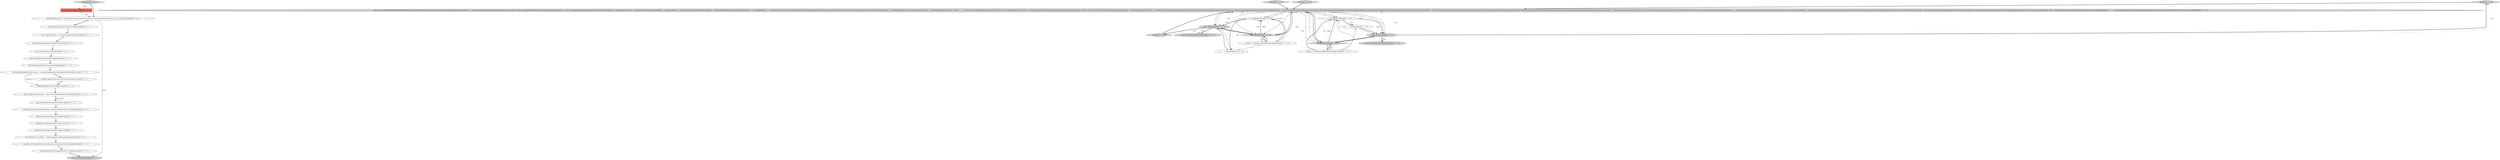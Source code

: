 digraph {
22 [style = filled, label = "plot.setInsets(new RectangleInsets(0,0,0,5.0))@@@21@@@['0', '0', '1']", fillcolor = white, shape = ellipse image = "AAA0AAABBB3BBB"];
26 [style = filled, label = "final CategoryAxis domainAxis = new NoOverlapCategoryAxis(null)@@@13@@@['0', '0', '1']", fillcolor = white, shape = ellipse image = "AAA0AAABBB3BBB"];
15 [style = filled, label = "toString['0', '1', '0']", fillcolor = lightgray, shape = diamond image = "AAA0AAABBB2BBB"];
27 [style = filled, label = "plot.setRangeGridlinePaint(Color.black)@@@9@@@['0', '0', '1']", fillcolor = white, shape = ellipse image = "AAA0AAABBB3BBB"];
17 [style = filled, label = "chart.setBackgroundPaint(Color.white)@@@4@@@['0', '0', '1']", fillcolor = white, shape = ellipse image = "AAA0AAABBB3BBB"];
32 [style = filled, label = "CategoryDataset ds@@@2@@@['0', '0', '1']", fillcolor = tomato, shape = box image = "AAA0AAABBB3BBB"];
33 [style = filled, label = "plot.setOutlinePaint(null)@@@7@@@['0', '0', '1']", fillcolor = white, shape = ellipse image = "AAA0AAABBB3BBB"];
11 [style = filled, label = "l += ' ' + s@@@34@@@['0', '1', '0']", fillcolor = white, shape = ellipse image = "AAA0AAABBB2BBB"];
3 [style = filled, label = "s != null@@@34@@@['1', '0', '0']", fillcolor = white, shape = diamond image = "AAA0AAABBB1BBB"];
14 [style = filled, label = "getColor['0', '1', '0']", fillcolor = lightgray, shape = diamond image = "AAA0AAABBB2BBB"];
19 [style = filled, label = "configureRenderer(renderer)@@@12@@@['0', '0', '1']", fillcolor = white, shape = ellipse image = "AAA0AAABBB3BBB"];
25 [style = filled, label = "rangeAxis.setStandardTickUnits(NumberAxis.createIntegerTickUnits())@@@20@@@['0', '0', '1']", fillcolor = white, shape = ellipse image = "AAA0AAABBB3BBB"];
0 [style = filled, label = "getBuildTimeGraph['1', '0', '0']", fillcolor = lightgray, shape = diamond image = "AAA0AAABBB1BBB"];
28 [style = filled, label = "renderer.setBaseStroke(new BasicStroke(3))@@@11@@@['0', '0', '1']", fillcolor = white, shape = ellipse image = "AAA0AAABBB3BBB"];
6 [style = filled, label = "toString['1', '0', '0']", fillcolor = lightgray, shape = diamond image = "AAA0AAABBB1BBB"];
38 [style = filled, label = "plot.setDomainAxis(domainAxis)@@@14@@@['0', '0', '1']", fillcolor = white, shape = ellipse image = "AAA0AAABBB3BBB"];
13 [style = filled, label = "s != null@@@34@@@['0', '1', '0']", fillcolor = white, shape = diamond image = "AAA0AAABBB2BBB"];
10 [style = filled, label = "String s = ((Build)run).getBuiltOnStr()@@@33@@@['0', '1', '0']", fillcolor = white, shape = ellipse image = "AAA0AAABBB2BBB"];
8 [style = filled, label = "return ColorPalette.BLUE@@@25@@@['1', '0', '0']", fillcolor = lightgray, shape = ellipse image = "AAA0AAABBB1BBB"];
1 [style = filled, label = "return new Graph(getLastBuildTime(),500,400){@Override protected JFreeChart createGraph(){class ChartLabel{ChartLabel(Run r){this.run = r}public int compareTo(ChartLabel that){return this.run.number - that.run.number}@Override public boolean equals(Object o){if (o == null || !.isAssignableFrom(o.getClass())) {return false}ChartLabel that = (ChartLabel)oreturn run == that.run}public Color getColor(){Result r = run.getResult()if (r == Result.FAILURE) return ColorPalette.REDif (r == Result.UNSTABLE) return ColorPalette.YELLOWif (r == Result.ABORTED || r == Result.NOT_BUILT) return ColorPalette.GREYreturn ColorPalette.BLUE}@Override public int hashCode(){return run.hashCode()}@Override public String toString(){String l = run.getDisplayName()if (run instanceof Build) {String s = ((Build)run).getBuiltOnStr()if (s != null) l += ' ' + s}return l}}DataSetBuilder<String,ChartLabel> data = new DataSetBuilder<>()for (Run r : getNewBuilds()){if (r.isBuilding()) continuedata.add(((double)r.getDuration()) / (1000 * 60),\"min\",new ChartLabel(r))}final CategoryDataset dataset = data.build()final JFreeChart chart = ChartFactory.createStackedAreaChart(null,null,Messages.Job_minutes(),dataset,PlotOrientation.VERTICAL,false,true,false)chart.setBackgroundPaint(Color.white)final CategoryPlot plot = chart.getCategoryPlot()plot.setBackgroundPaint(Color.WHITE)plot.setOutlinePaint(null)plot.setForegroundAlpha(0.8f)plot.setRangeGridlinesVisible(true)plot.setRangeGridlinePaint(Color.black)CategoryAxis domainAxis = new ShiftedCategoryAxis(null)plot.setDomainAxis(domainAxis)domainAxis.setCategoryLabelPositions(CategoryLabelPositions.UP_90)domainAxis.setLowerMargin(0.0)domainAxis.setUpperMargin(0.0)domainAxis.setCategoryMargin(0.0)final NumberAxis rangeAxis = (NumberAxis)plot.getRangeAxis()ChartUtil.adjustChebyshev(dataset,rangeAxis)rangeAxis.setStandardTickUnits(NumberAxis.createIntegerTickUnits())StackedAreaRenderer ar = new StackedAreaRenderer2(){@Override public Paint getItemPaint(int row,int column){ChartLabel key = (ChartLabel)dataset.getColumnKey(column)return key.getColor()}@Override public String generateURL(CategoryDataset dataset,int row,int column){ChartLabel label = (ChartLabel)dataset.getColumnKey(column)return String.valueOf(label.run.number)}@Override public String generateToolTip(CategoryDataset dataset,int row,int column){ChartLabel label = (ChartLabel)dataset.getColumnKey(column)return label.run.getDisplayName() + \" : \" + label.run.getDurationString()}}plot.setRenderer(ar)plot.setInsets(new RectangleInsets(0,0,0,5.0))return chart}}@@@3@@@['1', '1', '0']", fillcolor = lightgray, shape = ellipse image = "AAA0AAABBB1BBB"];
35 [style = filled, label = "final JFreeChart chart = ChartFactory.createLineChart(null,null,null,ds,PlotOrientation.VERTICAL,true,true,false)@@@3@@@['0', '0', '1']", fillcolor = white, shape = ellipse image = "AAA0AAABBB3BBB"];
7 [style = filled, label = "getColor['1', '0', '0']", fillcolor = lightgray, shape = diamond image = "AAA0AAABBB1BBB"];
30 [style = filled, label = "domainAxis.setLowerMargin(0.0)@@@16@@@['0', '0', '1']", fillcolor = white, shape = ellipse image = "AAA0AAABBB3BBB"];
12 [style = filled, label = "return l@@@36@@@['0', '1', '0']", fillcolor = lightgray, shape = ellipse image = "AAA0AAABBB2BBB"];
16 [style = filled, label = "return ColorPalette.BLUE@@@25@@@['0', '1', '0']", fillcolor = lightgray, shape = ellipse image = "AAA0AAABBB2BBB"];
24 [style = filled, label = "final LineAndShapeRenderer renderer = (LineAndShapeRenderer)plot.getRenderer()@@@10@@@['0', '0', '1']", fillcolor = white, shape = ellipse image = "AAA0AAABBB3BBB"];
20 [style = filled, label = "final CategoryPlot plot = chart.getCategoryPlot()@@@5@@@['0', '0', '1']", fillcolor = white, shape = ellipse image = "AAA0AAABBB3BBB"];
21 [style = filled, label = "domainAxis.setCategoryLabelPositions(CategoryLabelPositions.UP_90)@@@15@@@['0', '0', '1']", fillcolor = white, shape = ellipse image = "AAA0AAABBB3BBB"];
36 [style = filled, label = "domainAxis.setCategoryMargin(0.0)@@@18@@@['0', '0', '1']", fillcolor = white, shape = ellipse image = "AAA0AAABBB3BBB"];
23 [style = filled, label = "plot.setBackgroundPaint(Color.WHITE)@@@6@@@['0', '0', '1']", fillcolor = white, shape = ellipse image = "AAA0AAABBB3BBB"];
18 [style = filled, label = "domainAxis.setUpperMargin(0.0)@@@17@@@['0', '0', '1']", fillcolor = white, shape = ellipse image = "AAA0AAABBB3BBB"];
9 [style = filled, label = "getBuildTimeGraph['0', '1', '0']", fillcolor = lightgray, shape = diamond image = "AAA0AAABBB2BBB"];
4 [style = filled, label = "return l@@@36@@@['1', '0', '0']", fillcolor = lightgray, shape = ellipse image = "AAA0AAABBB1BBB"];
34 [style = filled, label = "final NumberAxis rangeAxis = (NumberAxis)plot.getRangeAxis()@@@19@@@['0', '0', '1']", fillcolor = white, shape = ellipse image = "AAA0AAABBB3BBB"];
37 [style = filled, label = "createChart['0', '0', '1']", fillcolor = lightgray, shape = diamond image = "AAA0AAABBB3BBB"];
31 [style = filled, label = "plot.setRangeGridlinesVisible(true)@@@8@@@['0', '0', '1']", fillcolor = white, shape = ellipse image = "AAA0AAABBB3BBB"];
5 [style = filled, label = "l += ' ' + s@@@34@@@['1', '0', '0']", fillcolor = white, shape = ellipse image = "AAA0AAABBB1BBB"];
29 [style = filled, label = "return chart@@@22@@@['0', '0', '1']", fillcolor = lightgray, shape = ellipse image = "AAA0AAABBB3BBB"];
2 [style = filled, label = "String s = ((Build)run).getBuiltOnStr()@@@33@@@['1', '0', '0']", fillcolor = white, shape = ellipse image = "AAA0AAABBB1BBB"];
22->29 [style = bold, label=""];
4->6 [style = bold, label=""];
20->23 [style = bold, label=""];
26->38 [style = bold, label=""];
0->4 [style = bold, label=""];
11->12 [style = bold, label=""];
15->1 [style = bold, label=""];
37->35 [style = bold, label=""];
9->13 [style = dotted, label="true"];
3->4 [style = dotted, label="false"];
11->12 [style = solid, label="l"];
4->8 [style = bold, label=""];
9->10 [style = dotted, label="true"];
12->16 [style = bold, label=""];
13->12 [style = bold, label=""];
13->11 [style = bold, label=""];
37->32 [style = dotted, label="true"];
1->12 [style = solid, label="l"];
7->1 [style = bold, label=""];
34->25 [style = bold, label=""];
24->19 [style = solid, label="renderer"];
9->12 [style = bold, label=""];
12->16 [style = dotted, label="false"];
9->13 [style = dotted, label="false"];
1->9 [style = bold, label=""];
35->17 [style = bold, label=""];
33->31 [style = bold, label=""];
1->13 [style = solid, label="o"];
23->33 [style = bold, label=""];
28->19 [style = bold, label=""];
13->12 [style = dotted, label="false"];
2->3 [style = bold, label=""];
12->9 [style = bold, label=""];
2->1 [style = dotted, label="true"];
1->13 [style = solid, label="r"];
1->9 [style = solid, label="r"];
19->26 [style = bold, label=""];
4->8 [style = dotted, label="false"];
12->1 [style = dotted, label="true"];
9->10 [style = bold, label=""];
1->0 [style = bold, label=""];
0->2 [style = dotted, label="true"];
1->3 [style = solid, label="o"];
1->3 [style = solid, label="r"];
10->13 [style = solid, label="s"];
10->1 [style = dotted, label="true"];
1->4 [style = solid, label="r"];
30->18 [style = bold, label=""];
13->11 [style = dotted, label="true"];
0->3 [style = dotted, label="true"];
21->30 [style = bold, label=""];
2->5 [style = solid, label="s"];
1->9 [style = solid, label="o"];
0->3 [style = bold, label=""];
4->1 [style = dotted, label="true"];
17->20 [style = bold, label=""];
5->4 [style = bold, label=""];
5->4 [style = solid, label="l"];
38->21 [style = bold, label=""];
10->13 [style = bold, label=""];
1->0 [style = solid, label="o"];
32->35 [style = solid, label="ds"];
1->0 [style = solid, label="r"];
2->0 [style = bold, label=""];
6->1 [style = bold, label=""];
26->38 [style = solid, label="domainAxis"];
3->4 [style = bold, label=""];
1->4 [style = solid, label="l"];
10->9 [style = bold, label=""];
12->15 [style = bold, label=""];
9->13 [style = bold, label=""];
12->15 [style = dotted, label="true"];
3->5 [style = bold, label=""];
0->1 [style = bold, label=""];
14->1 [style = bold, label=""];
27->24 [style = bold, label=""];
2->3 [style = solid, label="s"];
0->3 [style = dotted, label="false"];
36->34 [style = bold, label=""];
1->12 [style = solid, label="r"];
18->36 [style = bold, label=""];
0->2 [style = bold, label=""];
24->28 [style = bold, label=""];
4->6 [style = dotted, label="true"];
3->5 [style = dotted, label="true"];
9->1 [style = bold, label=""];
10->11 [style = solid, label="s"];
25->22 [style = bold, label=""];
31->27 [style = bold, label=""];
4->0 [style = bold, label=""];
35->29 [style = solid, label="chart"];
}
